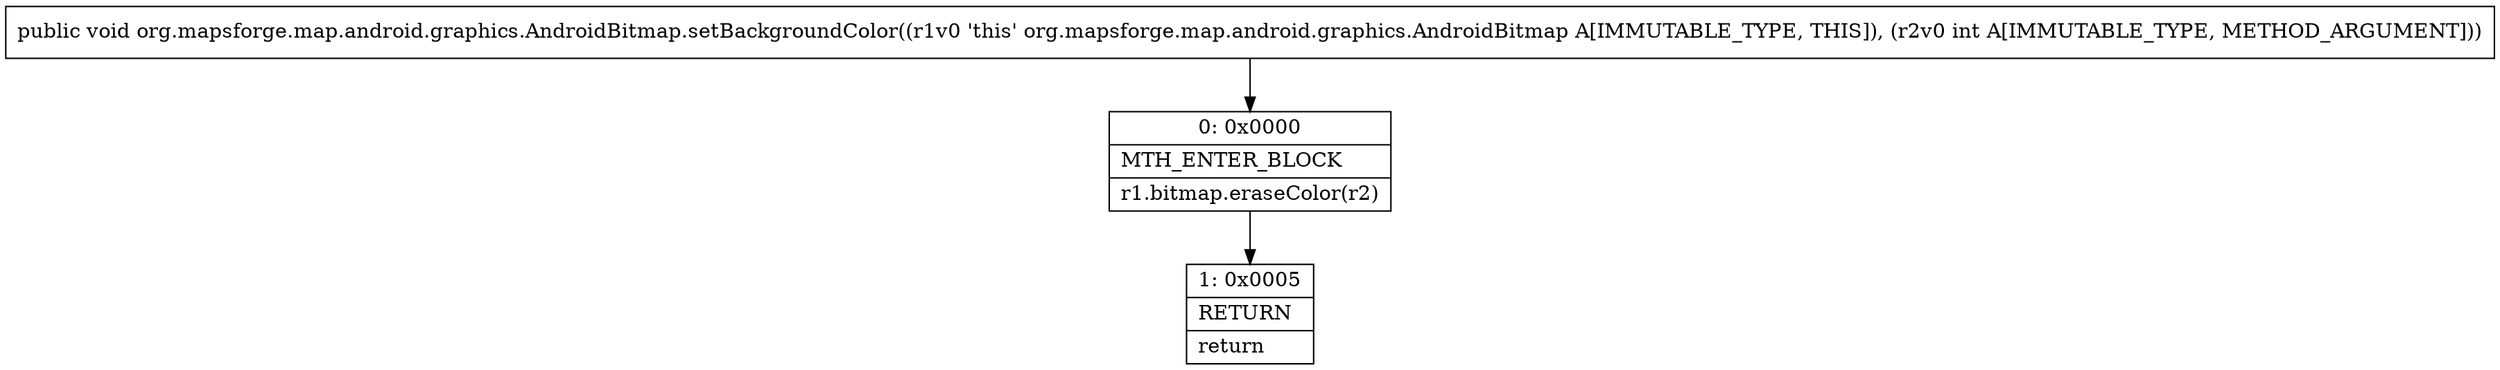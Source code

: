 digraph "CFG fororg.mapsforge.map.android.graphics.AndroidBitmap.setBackgroundColor(I)V" {
Node_0 [shape=record,label="{0\:\ 0x0000|MTH_ENTER_BLOCK\l|r1.bitmap.eraseColor(r2)\l}"];
Node_1 [shape=record,label="{1\:\ 0x0005|RETURN\l|return\l}"];
MethodNode[shape=record,label="{public void org.mapsforge.map.android.graphics.AndroidBitmap.setBackgroundColor((r1v0 'this' org.mapsforge.map.android.graphics.AndroidBitmap A[IMMUTABLE_TYPE, THIS]), (r2v0 int A[IMMUTABLE_TYPE, METHOD_ARGUMENT])) }"];
MethodNode -> Node_0;
Node_0 -> Node_1;
}

